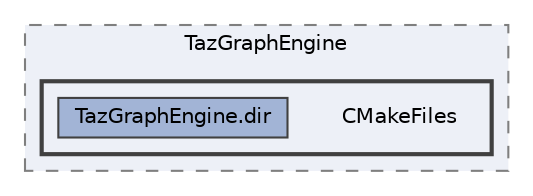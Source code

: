 digraph "/mnt/c/Users/lefte/Mujin/MastersThesis/Taz/TazGraph/build/TazGraphEngine/CMakeFiles"
{
 // LATEX_PDF_SIZE
  bgcolor="transparent";
  edge [fontname=Helvetica,fontsize=10,labelfontname=Helvetica,labelfontsize=10];
  node [fontname=Helvetica,fontsize=10,shape=box,height=0.2,width=0.4];
  compound=true
  subgraph clusterdir_28f6a994b47053c4a5cf85fc26fb5abb {
    graph [ bgcolor="#edf0f7", pencolor="grey50", label="TazGraphEngine", fontname=Helvetica,fontsize=10 style="filled,dashed", URL="dir_28f6a994b47053c4a5cf85fc26fb5abb.html",tooltip=""]
  subgraph clusterdir_e196eba094f4ba53b371b19a1f691686 {
    graph [ bgcolor="#edf0f7", pencolor="grey25", label="", fontname=Helvetica,fontsize=10 style="filled,bold", URL="dir_e196eba094f4ba53b371b19a1f691686.html",tooltip=""]
    dir_e196eba094f4ba53b371b19a1f691686 [shape=plaintext, label="CMakeFiles"];
  dir_4e2140582b0b85e25e6a4da5d2873536 [label="TazGraphEngine.dir", fillcolor="#a2b4d6", color="grey25", style="filled", URL="dir_4e2140582b0b85e25e6a4da5d2873536.html",tooltip=""];
  }
  }
}
